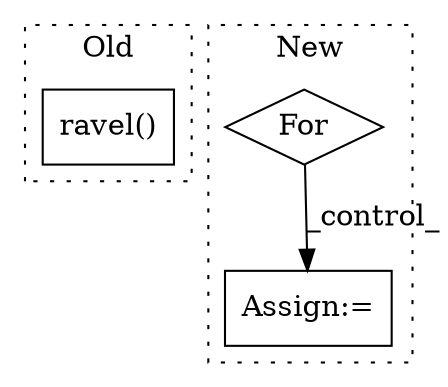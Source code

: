 digraph G {
subgraph cluster0 {
1 [label="ravel()" a="75" s="2400" l="13" shape="box"];
label = "Old";
style="dotted";
}
subgraph cluster1 {
2 [label="For" a="107" s="2462,2490" l="4,10" shape="diamond"];
3 [label="Assign:=" a="68" s="2515" l="3" shape="box"];
label = "New";
style="dotted";
}
2 -> 3 [label="_control_"];
}